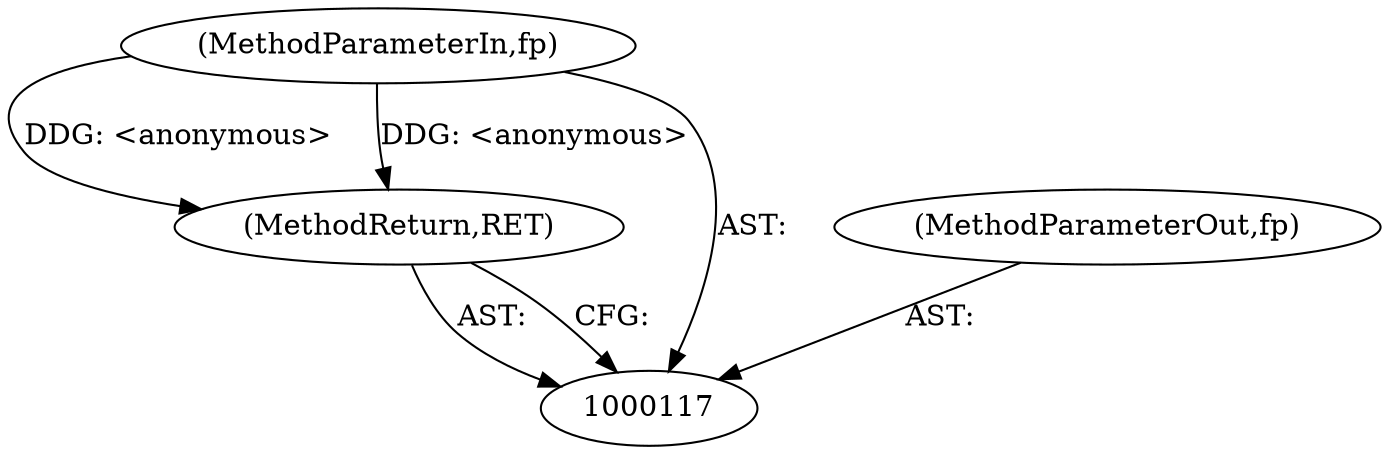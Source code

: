 digraph "0_php_158d8a6b088662ce9d31e0c777c6ebe90efdc854" {
"1000120" [label="(MethodReturn,RET)"];
"1000118" [label="(MethodParameterIn,fp)"];
"1000328" [label="(MethodParameterOut,fp)"];
"1000120" -> "1000117"  [label="AST: "];
"1000120" -> "1000117"  [label="CFG: "];
"1000118" -> "1000120"  [label="DDG: <anonymous>"];
"1000118" -> "1000117"  [label="AST: "];
"1000118" -> "1000120"  [label="DDG: <anonymous>"];
"1000328" -> "1000117"  [label="AST: "];
}
